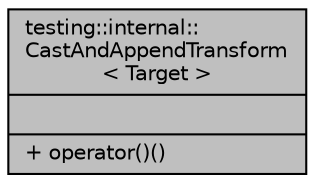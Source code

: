 digraph "testing::internal::CastAndAppendTransform&lt; Target &gt;"
{
  edge [fontname="Helvetica",fontsize="10",labelfontname="Helvetica",labelfontsize="10"];
  node [fontname="Helvetica",fontsize="10",shape=record];
  Node1 [label="{testing::internal::\lCastAndAppendTransform\l\< Target \>\n||+ operator()()\l}",height=0.2,width=0.4,color="black", fillcolor="grey75", style="filled", fontcolor="black"];
}
